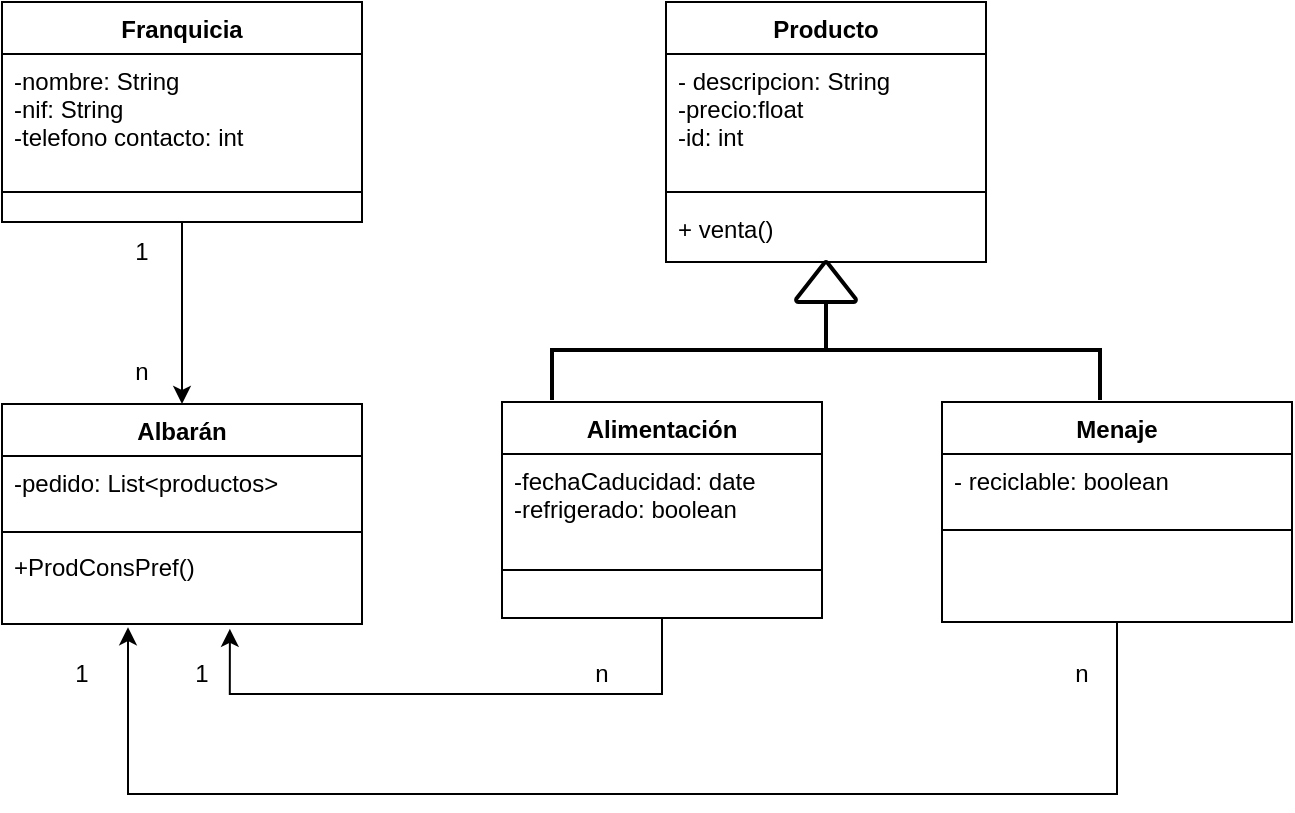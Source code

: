 <mxfile version="16.6.1" type="device"><diagram id="XeBJXCAFXro1P9N5QcyE" name="Page-1"><mxGraphModel dx="1020" dy="451" grid="1" gridSize="10" guides="1" tooltips="1" connect="1" arrows="1" fold="1" page="1" pageScale="1" pageWidth="1169" pageHeight="827" math="0" shadow="0"><root><mxCell id="0"/><mxCell id="1" parent="0"/><mxCell id="3NCJSiWGbGWgBRMzP79B-1" value="Producto" style="swimlane;fontStyle=1;align=center;verticalAlign=top;childLayout=stackLayout;horizontal=1;startSize=26;horizontalStack=0;resizeParent=1;resizeParentMax=0;resizeLast=0;collapsible=1;marginBottom=0;" parent="1" vertex="1"><mxGeometry x="742" y="94" width="160" height="130" as="geometry"/></mxCell><mxCell id="3NCJSiWGbGWgBRMzP79B-2" value="- descripcion: String&#xA;-precio:float&#xA;-id: int&#xA;&#xA;&#xA;" style="text;strokeColor=none;fillColor=none;align=left;verticalAlign=top;spacingLeft=4;spacingRight=4;overflow=hidden;rotatable=0;points=[[0,0.5],[1,0.5]];portConstraint=eastwest;" parent="3NCJSiWGbGWgBRMzP79B-1" vertex="1"><mxGeometry y="26" width="160" height="64" as="geometry"/></mxCell><mxCell id="3NCJSiWGbGWgBRMzP79B-3" value="" style="line;strokeWidth=1;fillColor=none;align=left;verticalAlign=middle;spacingTop=-1;spacingLeft=3;spacingRight=3;rotatable=0;labelPosition=right;points=[];portConstraint=eastwest;" parent="3NCJSiWGbGWgBRMzP79B-1" vertex="1"><mxGeometry y="90" width="160" height="10" as="geometry"/></mxCell><mxCell id="3NCJSiWGbGWgBRMzP79B-4" value="+ venta()&#xA;" style="text;strokeColor=none;fillColor=none;align=left;verticalAlign=top;spacingLeft=4;spacingRight=4;overflow=hidden;rotatable=0;points=[[0,0.5],[1,0.5]];portConstraint=eastwest;" parent="3NCJSiWGbGWgBRMzP79B-1" vertex="1"><mxGeometry y="100" width="160" height="30" as="geometry"/></mxCell><mxCell id="jBTWfkNlympQq5K-vtSD-33" style="edgeStyle=orthogonalEdgeStyle;rounded=0;orthogonalLoop=1;jettySize=auto;html=1;entryX=0.35;entryY=1.038;entryDx=0;entryDy=0;entryPerimeter=0;" parent="1" source="3NCJSiWGbGWgBRMzP79B-5" target="jBTWfkNlympQq5K-vtSD-21" edge="1"><mxGeometry relative="1" as="geometry"><Array as="points"><mxPoint x="968" y="490"/><mxPoint x="473" y="490"/></Array></mxGeometry></mxCell><mxCell id="3NCJSiWGbGWgBRMzP79B-5" value="Menaje" style="swimlane;fontStyle=1;align=center;verticalAlign=top;childLayout=stackLayout;horizontal=1;startSize=26;horizontalStack=0;resizeParent=1;resizeParentMax=0;resizeLast=0;collapsible=1;marginBottom=0;" parent="1" vertex="1"><mxGeometry x="880" y="294" width="175" height="110" as="geometry"/></mxCell><mxCell id="3NCJSiWGbGWgBRMzP79B-6" value="- reciclable: boolean&#xA;&#xA;&#xA;&#xA;" style="text;strokeColor=none;fillColor=none;align=left;verticalAlign=top;spacingLeft=4;spacingRight=4;overflow=hidden;rotatable=0;points=[[0,0.5],[1,0.5]];portConstraint=eastwest;" parent="3NCJSiWGbGWgBRMzP79B-5" vertex="1"><mxGeometry y="26" width="175" height="34" as="geometry"/></mxCell><mxCell id="3NCJSiWGbGWgBRMzP79B-7" value="" style="line;strokeWidth=1;fillColor=none;align=left;verticalAlign=middle;spacingTop=-1;spacingLeft=3;spacingRight=3;rotatable=0;labelPosition=right;points=[];portConstraint=eastwest;" parent="3NCJSiWGbGWgBRMzP79B-5" vertex="1"><mxGeometry y="60" width="175" height="8" as="geometry"/></mxCell><mxCell id="3NCJSiWGbGWgBRMzP79B-8" value="&#xA;" style="text;strokeColor=none;fillColor=none;align=left;verticalAlign=top;spacingLeft=4;spacingRight=4;overflow=hidden;rotatable=0;points=[[0,0.5],[1,0.5]];portConstraint=eastwest;" parent="3NCJSiWGbGWgBRMzP79B-5" vertex="1"><mxGeometry y="68" width="175" height="32" as="geometry"/></mxCell><mxCell id="DBM3i4qEFkikXWBwKKMB-1" value="&#xA;" style="text;strokeColor=none;fillColor=none;align=left;verticalAlign=top;spacingLeft=4;spacingRight=4;overflow=hidden;rotatable=0;points=[[0,0.5],[1,0.5]];portConstraint=eastwest;" parent="3NCJSiWGbGWgBRMzP79B-5" vertex="1"><mxGeometry y="100" width="175" height="10" as="geometry"/></mxCell><mxCell id="jBTWfkNlympQq5K-vtSD-32" style="edgeStyle=orthogonalEdgeStyle;rounded=0;orthogonalLoop=1;jettySize=auto;html=1;exitX=0.5;exitY=1;exitDx=0;exitDy=0;entryX=0.633;entryY=1.058;entryDx=0;entryDy=0;entryPerimeter=0;" parent="1" source="3NCJSiWGbGWgBRMzP79B-9" target="jBTWfkNlympQq5K-vtSD-21" edge="1"><mxGeometry relative="1" as="geometry"><Array as="points"><mxPoint x="740" y="440"/><mxPoint x="524" y="440"/></Array></mxGeometry></mxCell><mxCell id="3NCJSiWGbGWgBRMzP79B-9" value="Alimentación" style="swimlane;fontStyle=1;align=center;verticalAlign=top;childLayout=stackLayout;horizontal=1;startSize=26;horizontalStack=0;resizeParent=1;resizeParentMax=0;resizeLast=0;collapsible=1;marginBottom=0;" parent="1" vertex="1"><mxGeometry x="660" y="294" width="160" height="108" as="geometry"/></mxCell><mxCell id="3NCJSiWGbGWgBRMzP79B-10" value="-fechaCaducidad: date&#xA;-refrigerado: boolean" style="text;strokeColor=none;fillColor=none;align=left;verticalAlign=top;spacingLeft=4;spacingRight=4;overflow=hidden;rotatable=0;points=[[0,0.5],[1,0.5]];portConstraint=eastwest;" parent="3NCJSiWGbGWgBRMzP79B-9" vertex="1"><mxGeometry y="26" width="160" height="34" as="geometry"/></mxCell><mxCell id="3NCJSiWGbGWgBRMzP79B-11" value="" style="line;strokeWidth=1;fillColor=none;align=left;verticalAlign=middle;spacingTop=-1;spacingLeft=3;spacingRight=3;rotatable=0;labelPosition=right;points=[];portConstraint=eastwest;" parent="3NCJSiWGbGWgBRMzP79B-9" vertex="1"><mxGeometry y="60" width="160" height="48" as="geometry"/></mxCell><mxCell id="DBM3i4qEFkikXWBwKKMB-2" style="edgeStyle=orthogonalEdgeStyle;rounded=0;orthogonalLoop=1;jettySize=auto;html=1;exitX=0.5;exitY=1;exitDx=0;exitDy=0;entryX=0.5;entryY=0;entryDx=0;entryDy=0;" parent="1" source="3NCJSiWGbGWgBRMzP79B-47" target="jBTWfkNlympQq5K-vtSD-18" edge="1"><mxGeometry relative="1" as="geometry"/></mxCell><mxCell id="3NCJSiWGbGWgBRMzP79B-47" value="Franquicia" style="swimlane;fontStyle=1;align=center;verticalAlign=top;childLayout=stackLayout;horizontal=1;startSize=26;horizontalStack=0;resizeParent=1;resizeParentMax=0;resizeLast=0;collapsible=1;marginBottom=0;" parent="1" vertex="1"><mxGeometry x="410" y="94" width="180" height="110" as="geometry"/></mxCell><mxCell id="3NCJSiWGbGWgBRMzP79B-48" value="-nombre: String&#xA;-nif: String&#xA;-telefono contacto: int" style="text;strokeColor=none;fillColor=none;align=left;verticalAlign=top;spacingLeft=4;spacingRight=4;overflow=hidden;rotatable=0;points=[[0,0.5],[1,0.5]];portConstraint=eastwest;" parent="3NCJSiWGbGWgBRMzP79B-47" vertex="1"><mxGeometry y="26" width="180" height="54" as="geometry"/></mxCell><mxCell id="3NCJSiWGbGWgBRMzP79B-49" value="" style="line;strokeWidth=1;fillColor=none;align=left;verticalAlign=middle;spacingTop=-1;spacingLeft=3;spacingRight=3;rotatable=0;labelPosition=right;points=[];portConstraint=eastwest;" parent="3NCJSiWGbGWgBRMzP79B-47" vertex="1"><mxGeometry y="80" width="180" height="30" as="geometry"/></mxCell><mxCell id="3NCJSiWGbGWgBRMzP79B-55" style="edgeStyle=orthogonalEdgeStyle;rounded=0;orthogonalLoop=1;jettySize=auto;html=1;exitX=0;exitY=0.5;exitDx=0;exitDy=0;exitPerimeter=0;entryX=0.5;entryY=1;entryDx=0;entryDy=0;entryPerimeter=0;" parent="1" source="3NCJSiWGbGWgBRMzP79B-13" target="3NCJSiWGbGWgBRMzP79B-14" edge="1"><mxGeometry relative="1" as="geometry"/></mxCell><mxCell id="3NCJSiWGbGWgBRMzP79B-13" value="" style="strokeWidth=2;html=1;shape=mxgraph.flowchart.annotation_2;align=left;labelPosition=right;pointerEvents=1;rotation=90;" parent="1" vertex="1"><mxGeometry x="797" y="131" width="50" height="274" as="geometry"/></mxCell><mxCell id="3NCJSiWGbGWgBRMzP79B-14" value="" style="strokeWidth=2;html=1;shape=mxgraph.flowchart.extract_or_measurement;whiteSpace=wrap;" parent="1" vertex="1"><mxGeometry x="807" y="224" width="30" height="20" as="geometry"/></mxCell><mxCell id="jBTWfkNlympQq5K-vtSD-16" value="1" style="text;html=1;strokeColor=none;fillColor=none;align=center;verticalAlign=middle;whiteSpace=wrap;rounded=0;" parent="1" vertex="1"><mxGeometry x="450" y="204" width="60" height="30" as="geometry"/></mxCell><mxCell id="jBTWfkNlympQq5K-vtSD-17" value="n" style="text;html=1;strokeColor=none;fillColor=none;align=center;verticalAlign=middle;whiteSpace=wrap;rounded=0;" parent="1" vertex="1"><mxGeometry x="450" y="264" width="60" height="30" as="geometry"/></mxCell><mxCell id="jBTWfkNlympQq5K-vtSD-18" value="Albarán" style="swimlane;fontStyle=1;align=center;verticalAlign=top;childLayout=stackLayout;horizontal=1;startSize=26;horizontalStack=0;resizeParent=1;resizeParentMax=0;resizeLast=0;collapsible=1;marginBottom=0;" parent="1" vertex="1"><mxGeometry x="410" y="295" width="180" height="110" as="geometry"/></mxCell><mxCell id="jBTWfkNlympQq5K-vtSD-19" value="-pedido: List&lt;productos&gt;&#xA;&#xA;&#xA;&#xA;&#xA;&#xA;&#xA;&#xA;&#xA;" style="text;strokeColor=none;fillColor=none;align=left;verticalAlign=top;spacingLeft=4;spacingRight=4;overflow=hidden;rotatable=0;points=[[0,0.5],[1,0.5]];portConstraint=eastwest;" parent="jBTWfkNlympQq5K-vtSD-18" vertex="1"><mxGeometry y="26" width="180" height="34" as="geometry"/></mxCell><mxCell id="jBTWfkNlympQq5K-vtSD-20" value="" style="line;strokeWidth=1;fillColor=none;align=left;verticalAlign=middle;spacingTop=-1;spacingLeft=3;spacingRight=3;rotatable=0;labelPosition=right;points=[];portConstraint=eastwest;" parent="jBTWfkNlympQq5K-vtSD-18" vertex="1"><mxGeometry y="60" width="180" height="8" as="geometry"/></mxCell><mxCell id="jBTWfkNlympQq5K-vtSD-21" value="+ProdConsPref() " style="text;strokeColor=none;fillColor=none;align=left;verticalAlign=top;spacingLeft=4;spacingRight=4;overflow=hidden;rotatable=0;points=[[0,0.5],[1,0.5]];portConstraint=eastwest;" parent="jBTWfkNlympQq5K-vtSD-18" vertex="1"><mxGeometry y="68" width="180" height="42" as="geometry"/></mxCell><mxCell id="DBM3i4qEFkikXWBwKKMB-3" value="1" style="text;html=1;strokeColor=none;fillColor=none;align=center;verticalAlign=middle;whiteSpace=wrap;rounded=0;" parent="1" vertex="1"><mxGeometry x="420" y="415" width="60" height="30" as="geometry"/></mxCell><mxCell id="DBM3i4qEFkikXWBwKKMB-4" value="1" style="text;html=1;strokeColor=none;fillColor=none;align=center;verticalAlign=middle;whiteSpace=wrap;rounded=0;" parent="1" vertex="1"><mxGeometry x="480" y="415" width="60" height="30" as="geometry"/></mxCell><mxCell id="DBM3i4qEFkikXWBwKKMB-5" value="n" style="text;html=1;strokeColor=none;fillColor=none;align=center;verticalAlign=middle;whiteSpace=wrap;rounded=0;" parent="1" vertex="1"><mxGeometry x="920" y="415" width="60" height="30" as="geometry"/></mxCell><mxCell id="DBM3i4qEFkikXWBwKKMB-6" value="n" style="text;html=1;strokeColor=none;fillColor=none;align=center;verticalAlign=middle;whiteSpace=wrap;rounded=0;" parent="1" vertex="1"><mxGeometry x="680" y="415" width="60" height="30" as="geometry"/></mxCell></root></mxGraphModel></diagram></mxfile>